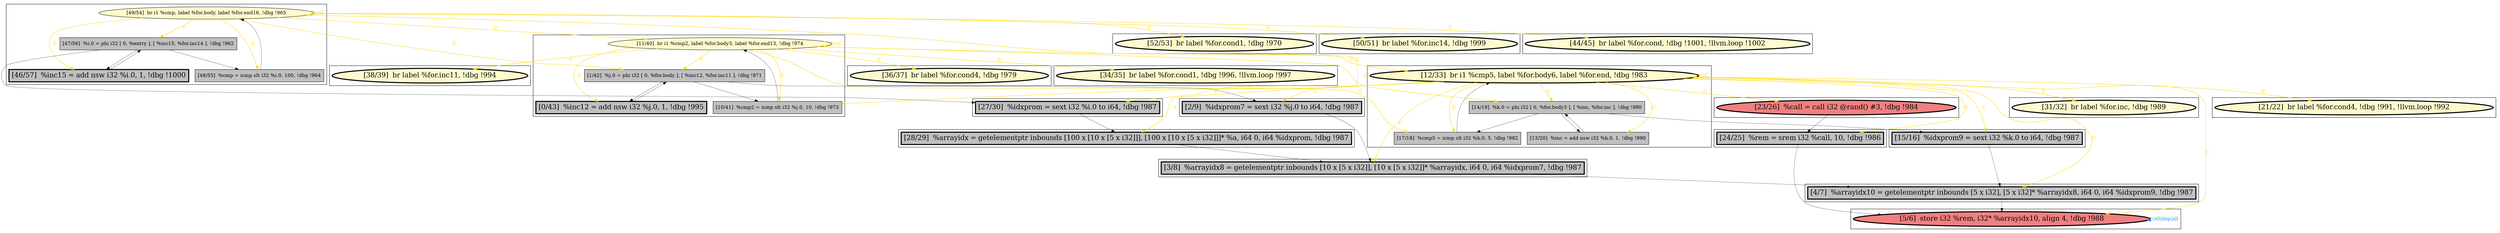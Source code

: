 
digraph G {



node638->node625 [style=solid,color=gold,label="C",penwidth=1.0,fontcolor=gold ]
node638->node624 [style=solid,color=gold,label="C",penwidth=1.0,fontcolor=gold ]
node627->node622 [style=solid,color=black,label="",penwidth=0.5,fontcolor=black ]
node643->node647 [style=solid,color=gold,label="C",penwidth=1.0,fontcolor=gold ]
node643->node643 [style=solid,color=gold,label="C",penwidth=1.0,fontcolor=gold ]
node625->node643 [style=solid,color=gold,label="C",penwidth=1.0,fontcolor=gold ]
node640->node646 [style=solid,color=black,label="",penwidth=0.5,fontcolor=black ]
node620->node630 [style=solid,color=black,label="",penwidth=0.5,fontcolor=black ]
node621->node620 [style=solid,color=black,label="",penwidth=0.5,fontcolor=black ]
node623->node620 [style=solid,color=black,label="",penwidth=0.5,fontcolor=black ]
node640->node639 [style=solid,color=black,label="",penwidth=0.5,fontcolor=black ]
node625->node632 [style=solid,color=gold,label="C",penwidth=1.0,fontcolor=gold ]
node637->node638 [style=solid,color=black,label="",penwidth=0.5,fontcolor=black ]
node644->node643 [style=solid,color=black,label="",penwidth=0.5,fontcolor=black ]
node640->node637 [style=solid,color=black,label="",penwidth=0.5,fontcolor=black ]
node642->node641 [style=solid,color=black,label="",penwidth=0.5,fontcolor=black ]
node643->node642 [style=solid,color=gold,label="C",penwidth=1.0,fontcolor=gold ]
node643->node641 [style=solid,color=gold,label="C",penwidth=1.0,fontcolor=gold ]
node642->node644 [style=solid,color=black,label="",penwidth=0.5,fontcolor=black ]
node625->node624 [style=solid,color=gold,label="C",penwidth=1.0,fontcolor=gold ]
node622->node621 [style=solid,color=black,label="",penwidth=0.5,fontcolor=black ]
node625->node625 [style=solid,color=gold,label="C",penwidth=1.0,fontcolor=gold ]
node643->node645 [style=solid,color=gold,label="C",penwidth=1.0,fontcolor=gold ]
node627->node626 [style=solid,color=black,label="",penwidth=0.5,fontcolor=black ]
node638->node639 [style=solid,color=gold,label="C",penwidth=1.0,fontcolor=gold ]
node646->node647 [style=solid,color=black,label="",penwidth=0.5,fontcolor=black ]
node625->node626 [style=solid,color=gold,label="C",penwidth=1.0,fontcolor=gold ]
node643->node622 [style=solid,color=gold,label="C",penwidth=1.0,fontcolor=gold ]
node625->node636 [style=solid,color=gold,label="C",penwidth=1.0,fontcolor=gold ]
node635->node630 [style=solid,color=black,label="",penwidth=0.5,fontcolor=black ]
node638->node627 [style=solid,color=gold,label="C",penwidth=1.0,fontcolor=gold ]
node638->node634 [style=solid,color=gold,label="C",penwidth=1.0,fontcolor=gold ]
node638->node637 [style=solid,color=gold,label="C",penwidth=1.0,fontcolor=gold ]
node643->node621 [style=solid,color=gold,label="C",penwidth=1.0,fontcolor=gold ]
node643->node648 [style=solid,color=gold,label="C",penwidth=1.0,fontcolor=gold ]
node643->node630 [style=solid,color=gold,label="C",penwidth=1.0,fontcolor=gold ]
node638->node633 [style=solid,color=gold,label="C",penwidth=1.0,fontcolor=gold ]
node629->node635 [style=solid,color=black,label="",penwidth=0.5,fontcolor=black ]
node643->node629 [style=solid,color=gold,label="C",penwidth=1.0,fontcolor=gold ]
node624->node625 [style=solid,color=black,label="",penwidth=0.5,fontcolor=black ]
node643->node644 [style=solid,color=gold,label="C",penwidth=1.0,fontcolor=gold ]
node643->node635 [style=solid,color=gold,label="C",penwidth=1.0,fontcolor=gold ]
node625->node627 [style=solid,color=gold,label="C",penwidth=1.0,fontcolor=gold ]
node638->node640 [style=solid,color=gold,label="C",penwidth=1.0,fontcolor=gold ]
node642->node623 [style=solid,color=black,label="",penwidth=0.5,fontcolor=black ]
node643->node646 [style=solid,color=gold,label="C",penwidth=1.0,fontcolor=gold ]
node643->node623 [style=solid,color=gold,label="C",penwidth=1.0,fontcolor=gold ]
node625->node644 [style=solid,color=gold,label="C",penwidth=1.0,fontcolor=gold ]
node643->node620 [style=solid,color=gold,label="C",penwidth=1.0,fontcolor=gold ]
node641->node642 [style=solid,color=black,label="",penwidth=0.5,fontcolor=black ]
node638->node638 [style=solid,color=gold,label="C",penwidth=1.0,fontcolor=gold ]
node626->node627 [style=solid,color=black,label="",penwidth=0.5,fontcolor=black ]
node625->node628 [style=solid,color=gold,label="C",penwidth=1.0,fontcolor=gold ]
node627->node624 [style=solid,color=black,label="",penwidth=0.5,fontcolor=black ]
node630->node630 [style=solid,color=dodgerblue,label="O|dep|all",penwidth=1.0,fontcolor=dodgerblue ]
node625->node642 [style=solid,color=gold,label="C",penwidth=1.0,fontcolor=gold ]
node647->node621 [style=solid,color=black,label="",penwidth=0.5,fontcolor=black ]
node639->node640 [style=solid,color=black,label="",penwidth=0.5,fontcolor=black ]
node638->node631 [style=solid,color=gold,label="C",penwidth=1.0,fontcolor=gold ]


subgraph cluster18 {


node647 [penwidth=3.0,fontsize=20,fillcolor=grey,label="[28/29]  %arrayidx = getelementptr inbounds [100 x [10 x [5 x i32]]], [100 x [10 x [5 x i32]]]* %a, i64 0, i64 %idxprom, !dbg !987",shape=rectangle,style=filled ]



}

subgraph cluster16 {


node645 [penwidth=3.0,fontsize=20,fillcolor=lemonchiffon,label="[31/32]  br label %for.inc, !dbg !989",shape=ellipse,style=filled ]



}

subgraph cluster17 {


node646 [penwidth=3.0,fontsize=20,fillcolor=grey,label="[27/30]  %idxprom = sext i32 %i.0 to i64, !dbg !987",shape=rectangle,style=filled ]



}

subgraph cluster4 {


node627 [fillcolor=grey,label="[1/42]  %j.0 = phi i32 [ 0, %for.body ], [ %inc12, %for.inc11 ], !dbg !971",shape=rectangle,style=filled ]
node624 [fillcolor=grey,label="[10/41]  %cmp2 = icmp slt i32 %j.0, 10, !dbg !973",shape=rectangle,style=filled ]
node626 [penwidth=3.0,fontsize=20,fillcolor=grey,label="[0/43]  %inc12 = add nsw i32 %j.0, 1, !dbg !995",shape=rectangle,style=filled ]
node625 [fillcolor=lemonchiffon,label="[11/40]  br i1 %cmp2, label %for.body3, label %for.end13, !dbg !974",shape=ellipse,style=filled ]



}

subgraph cluster3 {


node623 [penwidth=3.0,fontsize=20,fillcolor=grey,label="[15/16]  %idxprom9 = sext i32 %k.0 to i64, !dbg !987",shape=rectangle,style=filled ]



}

subgraph cluster2 {


node622 [penwidth=3.0,fontsize=20,fillcolor=grey,label="[2/9]  %idxprom7 = sext i32 %j.0 to i64, !dbg !987",shape=rectangle,style=filled ]



}

subgraph cluster1 {


node621 [penwidth=3.0,fontsize=20,fillcolor=grey,label="[3/8]  %arrayidx8 = getelementptr inbounds [10 x [5 x i32]], [10 x [5 x i32]]* %arrayidx, i64 0, i64 %idxprom7, !dbg !987",shape=rectangle,style=filled ]



}

subgraph cluster12 {


node635 [penwidth=3.0,fontsize=20,fillcolor=grey,label="[24/25]  %rem = srem i32 %call, 10, !dbg !986",shape=rectangle,style=filled ]



}

subgraph cluster5 {


node628 [penwidth=3.0,fontsize=20,fillcolor=lemonchiffon,label="[38/39]  br label %for.inc11, !dbg !994",shape=ellipse,style=filled ]



}

subgraph cluster0 {


node620 [penwidth=3.0,fontsize=20,fillcolor=grey,label="[4/7]  %arrayidx10 = getelementptr inbounds [5 x i32], [5 x i32]* %arrayidx8, i64 0, i64 %idxprom9, !dbg !987",shape=rectangle,style=filled ]



}

subgraph cluster6 {


node629 [penwidth=3.0,fontsize=20,fillcolor=lightcoral,label="[23/26]  %call = call i32 @rand() #3, !dbg !984",shape=ellipse,style=filled ]



}

subgraph cluster14 {


node640 [fillcolor=grey,label="[47/56]  %i.0 = phi i32 [ 0, %entry ], [ %inc15, %for.inc14 ], !dbg !962",shape=rectangle,style=filled ]
node639 [penwidth=3.0,fontsize=20,fillcolor=grey,label="[46/57]  %inc15 = add nsw i32 %i.0, 1, !dbg !1000",shape=rectangle,style=filled ]
node637 [fillcolor=grey,label="[48/55]  %cmp = icmp slt i32 %i.0, 100, !dbg !964",shape=rectangle,style=filled ]
node638 [fillcolor=lemonchiffon,label="[49/54]  br i1 %cmp, label %for.body, label %for.end16, !dbg !965",shape=ellipse,style=filled ]



}

subgraph cluster7 {


node630 [penwidth=3.0,fontsize=20,fillcolor=lightcoral,label="[5/6]  store i32 %rem, i32* %arrayidx10, align 4, !dbg !988",shape=ellipse,style=filled ]



}

subgraph cluster8 {


node631 [penwidth=3.0,fontsize=20,fillcolor=lemonchiffon,label="[44/45]  br label %for.cond, !dbg !1001, !llvm.loop !1002",shape=ellipse,style=filled ]



}

subgraph cluster9 {


node632 [penwidth=3.0,fontsize=20,fillcolor=lemonchiffon,label="[36/37]  br label %for.cond4, !dbg !979",shape=ellipse,style=filled ]



}

subgraph cluster19 {


node648 [penwidth=3.0,fontsize=20,fillcolor=lemonchiffon,label="[21/22]  br label %for.cond4, !dbg !991, !llvm.loop !992",shape=ellipse,style=filled ]



}

subgraph cluster10 {


node633 [penwidth=3.0,fontsize=20,fillcolor=lemonchiffon,label="[50/51]  br label %for.inc14, !dbg !999",shape=ellipse,style=filled ]



}

subgraph cluster11 {


node634 [penwidth=3.0,fontsize=20,fillcolor=lemonchiffon,label="[52/53]  br label %for.cond1, !dbg !970",shape=ellipse,style=filled ]



}

subgraph cluster13 {


node636 [penwidth=3.0,fontsize=20,fillcolor=lemonchiffon,label="[34/35]  br label %for.cond1, !dbg !996, !llvm.loop !997",shape=ellipse,style=filled ]



}

subgraph cluster15 {


node644 [fillcolor=grey,label="[17/18]  %cmp5 = icmp slt i32 %k.0, 5, !dbg !982",shape=rectangle,style=filled ]
node643 [penwidth=3.0,fontsize=20,fillcolor=lemonchiffon,label="[12/33]  br i1 %cmp5, label %for.body6, label %for.end, !dbg !983",shape=ellipse,style=filled ]
node641 [fillcolor=grey,label="[13/20]  %inc = add nsw i32 %k.0, 1, !dbg !990",shape=rectangle,style=filled ]
node642 [fillcolor=grey,label="[14/19]  %k.0 = phi i32 [ 0, %for.body3 ], [ %inc, %for.inc ], !dbg !980",shape=rectangle,style=filled ]



}

}
